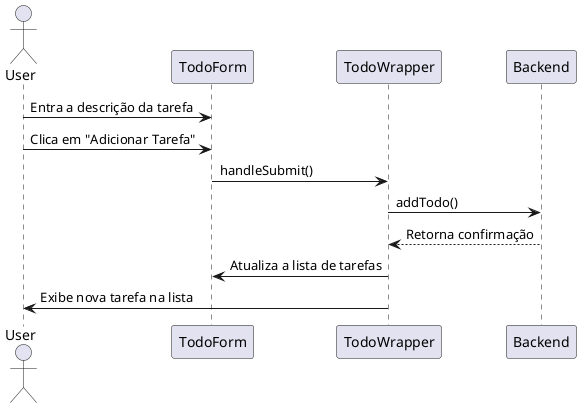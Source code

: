 @startuml

actor User

participant TodoForm
participant TodoWrapper
participant Backend

User -> TodoForm : Entra a descrição da tarefa
User -> TodoForm : Clica em "Adicionar Tarefa"

TodoForm -> TodoWrapper : handleSubmit()
TodoWrapper -> Backend : addTodo()
Backend --> TodoWrapper : Retorna confirmação

TodoWrapper -> TodoForm : Atualiza a lista de tarefas
TodoWrapper -> User : Exibe nova tarefa na lista

@enduml

